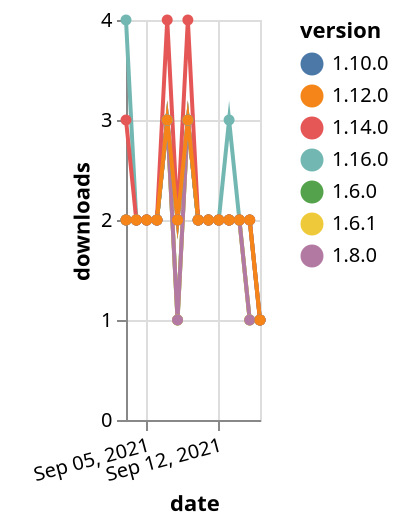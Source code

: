 {"$schema": "https://vega.github.io/schema/vega-lite/v5.json", "description": "A simple bar chart with embedded data.", "data": {"values": [{"date": "2021-09-03", "total": 2013, "delta": 2, "version": "1.6.0"}, {"date": "2021-09-04", "total": 2015, "delta": 2, "version": "1.6.0"}, {"date": "2021-09-05", "total": 2017, "delta": 2, "version": "1.6.0"}, {"date": "2021-09-06", "total": 2019, "delta": 2, "version": "1.6.0"}, {"date": "2021-09-07", "total": 2022, "delta": 3, "version": "1.6.0"}, {"date": "2021-09-08", "total": 2023, "delta": 1, "version": "1.6.0"}, {"date": "2021-09-09", "total": 2026, "delta": 3, "version": "1.6.0"}, {"date": "2021-09-10", "total": 2028, "delta": 2, "version": "1.6.0"}, {"date": "2021-09-11", "total": 2030, "delta": 2, "version": "1.6.0"}, {"date": "2021-09-12", "total": 2032, "delta": 2, "version": "1.6.0"}, {"date": "2021-09-13", "total": 2034, "delta": 2, "version": "1.6.0"}, {"date": "2021-09-14", "total": 2036, "delta": 2, "version": "1.6.0"}, {"date": "2021-09-15", "total": 2037, "delta": 1, "version": "1.6.0"}, {"date": "2021-09-16", "total": 2038, "delta": 1, "version": "1.6.0"}, {"date": "2021-09-03", "total": 1837, "delta": 2, "version": "1.6.1"}, {"date": "2021-09-04", "total": 1839, "delta": 2, "version": "1.6.1"}, {"date": "2021-09-05", "total": 1841, "delta": 2, "version": "1.6.1"}, {"date": "2021-09-06", "total": 1843, "delta": 2, "version": "1.6.1"}, {"date": "2021-09-07", "total": 1846, "delta": 3, "version": "1.6.1"}, {"date": "2021-09-08", "total": 1847, "delta": 1, "version": "1.6.1"}, {"date": "2021-09-09", "total": 1850, "delta": 3, "version": "1.6.1"}, {"date": "2021-09-10", "total": 1852, "delta": 2, "version": "1.6.1"}, {"date": "2021-09-11", "total": 1854, "delta": 2, "version": "1.6.1"}, {"date": "2021-09-12", "total": 1856, "delta": 2, "version": "1.6.1"}, {"date": "2021-09-13", "total": 1858, "delta": 2, "version": "1.6.1"}, {"date": "2021-09-14", "total": 1860, "delta": 2, "version": "1.6.1"}, {"date": "2021-09-15", "total": 1861, "delta": 1, "version": "1.6.1"}, {"date": "2021-09-16", "total": 1862, "delta": 1, "version": "1.6.1"}, {"date": "2021-09-03", "total": 1630, "delta": 2, "version": "1.8.0"}, {"date": "2021-09-04", "total": 1632, "delta": 2, "version": "1.8.0"}, {"date": "2021-09-05", "total": 1634, "delta": 2, "version": "1.8.0"}, {"date": "2021-09-06", "total": 1636, "delta": 2, "version": "1.8.0"}, {"date": "2021-09-07", "total": 1639, "delta": 3, "version": "1.8.0"}, {"date": "2021-09-08", "total": 1640, "delta": 1, "version": "1.8.0"}, {"date": "2021-09-09", "total": 1643, "delta": 3, "version": "1.8.0"}, {"date": "2021-09-10", "total": 1645, "delta": 2, "version": "1.8.0"}, {"date": "2021-09-11", "total": 1647, "delta": 2, "version": "1.8.0"}, {"date": "2021-09-12", "total": 1649, "delta": 2, "version": "1.8.0"}, {"date": "2021-09-13", "total": 1651, "delta": 2, "version": "1.8.0"}, {"date": "2021-09-14", "total": 1653, "delta": 2, "version": "1.8.0"}, {"date": "2021-09-15", "total": 1654, "delta": 1, "version": "1.8.0"}, {"date": "2021-09-16", "total": 1655, "delta": 1, "version": "1.8.0"}, {"date": "2021-09-03", "total": 1469, "delta": 2, "version": "1.10.0"}, {"date": "2021-09-04", "total": 1471, "delta": 2, "version": "1.10.0"}, {"date": "2021-09-05", "total": 1473, "delta": 2, "version": "1.10.0"}, {"date": "2021-09-06", "total": 1475, "delta": 2, "version": "1.10.0"}, {"date": "2021-09-07", "total": 1478, "delta": 3, "version": "1.10.0"}, {"date": "2021-09-08", "total": 1480, "delta": 2, "version": "1.10.0"}, {"date": "2021-09-09", "total": 1483, "delta": 3, "version": "1.10.0"}, {"date": "2021-09-10", "total": 1485, "delta": 2, "version": "1.10.0"}, {"date": "2021-09-11", "total": 1487, "delta": 2, "version": "1.10.0"}, {"date": "2021-09-12", "total": 1489, "delta": 2, "version": "1.10.0"}, {"date": "2021-09-13", "total": 1491, "delta": 2, "version": "1.10.0"}, {"date": "2021-09-14", "total": 1493, "delta": 2, "version": "1.10.0"}, {"date": "2021-09-15", "total": 1495, "delta": 2, "version": "1.10.0"}, {"date": "2021-09-16", "total": 1496, "delta": 1, "version": "1.10.0"}, {"date": "2021-09-03", "total": 219, "delta": 4, "version": "1.16.0"}, {"date": "2021-09-04", "total": 221, "delta": 2, "version": "1.16.0"}, {"date": "2021-09-05", "total": 223, "delta": 2, "version": "1.16.0"}, {"date": "2021-09-06", "total": 225, "delta": 2, "version": "1.16.0"}, {"date": "2021-09-07", "total": 228, "delta": 3, "version": "1.16.0"}, {"date": "2021-09-08", "total": 230, "delta": 2, "version": "1.16.0"}, {"date": "2021-09-09", "total": 233, "delta": 3, "version": "1.16.0"}, {"date": "2021-09-10", "total": 235, "delta": 2, "version": "1.16.0"}, {"date": "2021-09-11", "total": 237, "delta": 2, "version": "1.16.0"}, {"date": "2021-09-12", "total": 239, "delta": 2, "version": "1.16.0"}, {"date": "2021-09-13", "total": 242, "delta": 3, "version": "1.16.0"}, {"date": "2021-09-14", "total": 244, "delta": 2, "version": "1.16.0"}, {"date": "2021-09-15", "total": 246, "delta": 2, "version": "1.16.0"}, {"date": "2021-09-16", "total": 247, "delta": 1, "version": "1.16.0"}, {"date": "2021-09-03", "total": 696, "delta": 3, "version": "1.14.0"}, {"date": "2021-09-04", "total": 698, "delta": 2, "version": "1.14.0"}, {"date": "2021-09-05", "total": 700, "delta": 2, "version": "1.14.0"}, {"date": "2021-09-06", "total": 702, "delta": 2, "version": "1.14.0"}, {"date": "2021-09-07", "total": 706, "delta": 4, "version": "1.14.0"}, {"date": "2021-09-08", "total": 708, "delta": 2, "version": "1.14.0"}, {"date": "2021-09-09", "total": 712, "delta": 4, "version": "1.14.0"}, {"date": "2021-09-10", "total": 714, "delta": 2, "version": "1.14.0"}, {"date": "2021-09-11", "total": 716, "delta": 2, "version": "1.14.0"}, {"date": "2021-09-12", "total": 718, "delta": 2, "version": "1.14.0"}, {"date": "2021-09-13", "total": 720, "delta": 2, "version": "1.14.0"}, {"date": "2021-09-14", "total": 722, "delta": 2, "version": "1.14.0"}, {"date": "2021-09-15", "total": 724, "delta": 2, "version": "1.14.0"}, {"date": "2021-09-16", "total": 725, "delta": 1, "version": "1.14.0"}, {"date": "2021-09-03", "total": 1002, "delta": 2, "version": "1.12.0"}, {"date": "2021-09-04", "total": 1004, "delta": 2, "version": "1.12.0"}, {"date": "2021-09-05", "total": 1006, "delta": 2, "version": "1.12.0"}, {"date": "2021-09-06", "total": 1008, "delta": 2, "version": "1.12.0"}, {"date": "2021-09-07", "total": 1011, "delta": 3, "version": "1.12.0"}, {"date": "2021-09-08", "total": 1013, "delta": 2, "version": "1.12.0"}, {"date": "2021-09-09", "total": 1016, "delta": 3, "version": "1.12.0"}, {"date": "2021-09-10", "total": 1018, "delta": 2, "version": "1.12.0"}, {"date": "2021-09-11", "total": 1020, "delta": 2, "version": "1.12.0"}, {"date": "2021-09-12", "total": 1022, "delta": 2, "version": "1.12.0"}, {"date": "2021-09-13", "total": 1024, "delta": 2, "version": "1.12.0"}, {"date": "2021-09-14", "total": 1026, "delta": 2, "version": "1.12.0"}, {"date": "2021-09-15", "total": 1028, "delta": 2, "version": "1.12.0"}, {"date": "2021-09-16", "total": 1029, "delta": 1, "version": "1.12.0"}]}, "width": "container", "mark": {"type": "line", "point": {"filled": true}}, "encoding": {"x": {"field": "date", "type": "temporal", "timeUnit": "yearmonthdate", "title": "date", "axis": {"labelAngle": -15}}, "y": {"field": "delta", "type": "quantitative", "title": "downloads"}, "color": {"field": "version", "type": "nominal"}, "tooltip": {"field": "delta"}}}